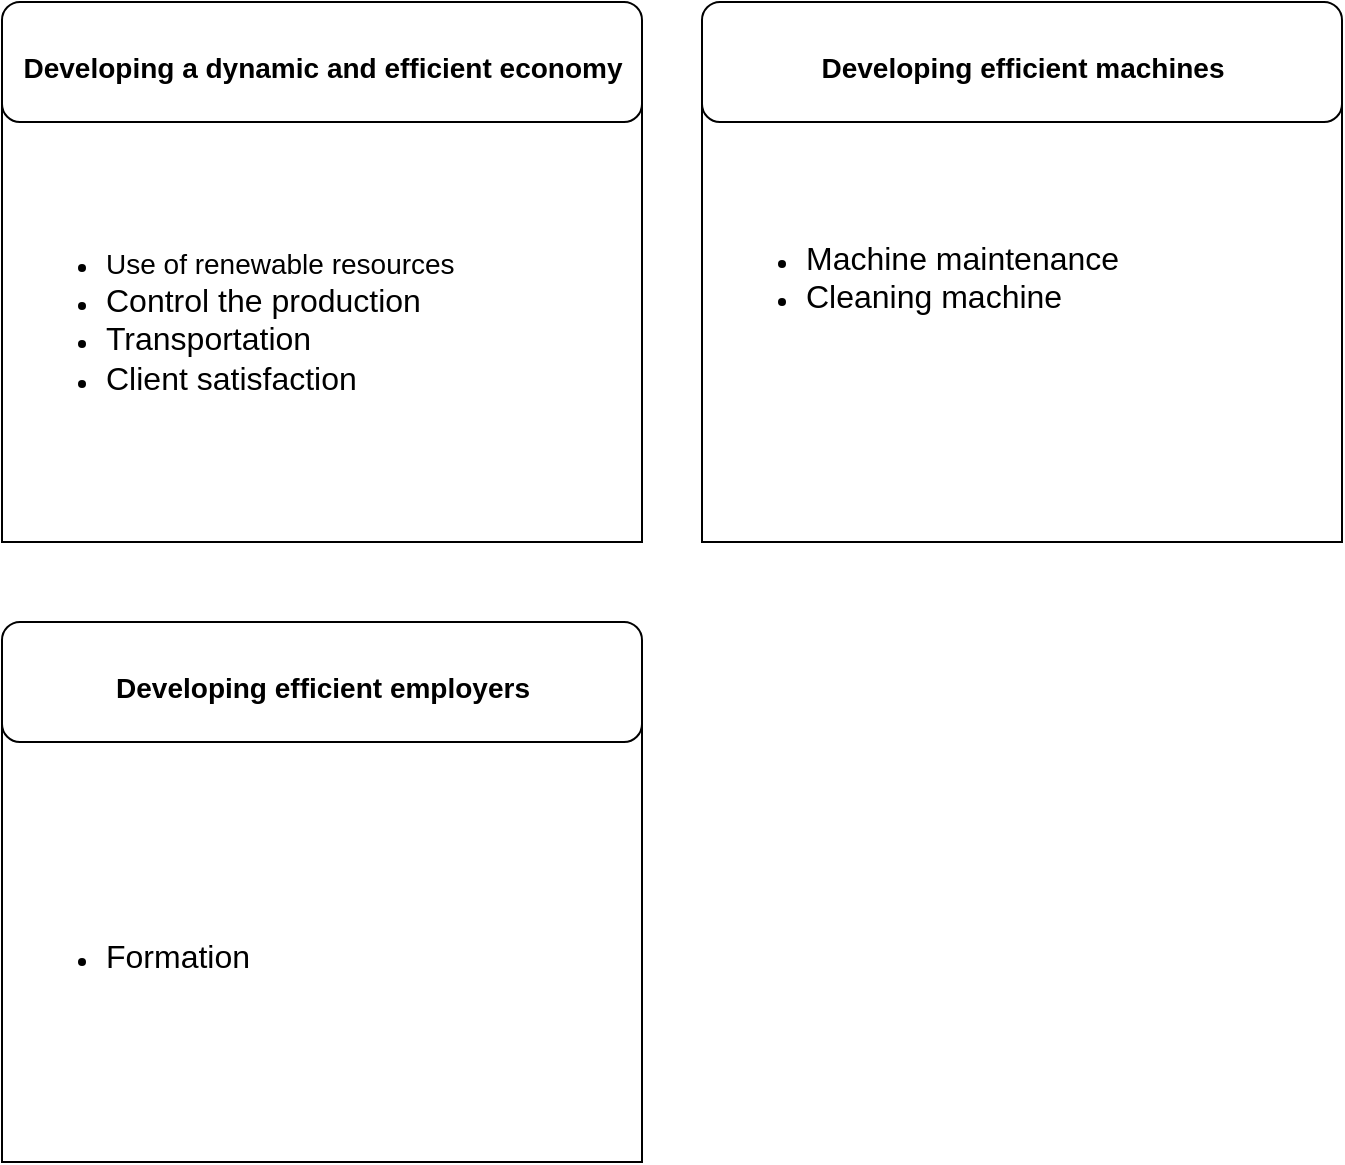 <mxfile version="12.1.0" type="device" pages="1"><diagram id="2-3u11SFtRlScFxSqOtV" name="Page-1"><mxGraphModel dx="1264" dy="539" grid="1" gridSize="10" guides="1" tooltips="1" connect="1" arrows="1" fold="1" page="1" pageScale="1" pageWidth="827" pageHeight="1169" math="0" shadow="0"><root><mxCell id="0"/><mxCell id="1" parent="0"/><mxCell id="TNqleCZK4ke42Emqxyuj-6" value="" style="group" vertex="1" connectable="0" parent="1"><mxGeometry x="120" y="50" width="320" height="270" as="geometry"/></mxCell><mxCell id="TNqleCZK4ke42Emqxyuj-2" value="" style="rounded=0;whiteSpace=wrap;html=1;" vertex="1" parent="TNqleCZK4ke42Emqxyuj-6"><mxGeometry y="30" width="320" height="240" as="geometry"/></mxCell><mxCell id="TNqleCZK4ke42Emqxyuj-1" value="" style="rounded=1;whiteSpace=wrap;html=1;" vertex="1" parent="TNqleCZK4ke42Emqxyuj-6"><mxGeometry width="320" height="60" as="geometry"/></mxCell><mxCell id="TNqleCZK4ke42Emqxyuj-4" value="&lt;div align=&quot;justify&quot;&gt;&lt;font style=&quot;font-size: 14px&quot;&gt;Developing a dynamic and efficient economy&lt;/font&gt;&lt;br&gt;&lt;/div&gt;" style="text;strokeColor=none;fillColor=none;html=1;fontSize=24;fontStyle=1;verticalAlign=middle;align=center;" vertex="1" parent="TNqleCZK4ke42Emqxyuj-6"><mxGeometry x="10" y="10" width="300" height="40" as="geometry"/></mxCell><mxCell id="TNqleCZK4ke42Emqxyuj-5" value="&lt;ul&gt;&lt;li&gt;&lt;font style=&quot;font-size: 14px&quot;&gt;Use of renewable resources&lt;/font&gt;&lt;/li&gt;&lt;li&gt;&lt;font size=&quot;3&quot;&gt;Control the production&lt;/font&gt;&lt;/li&gt;&lt;li&gt;&lt;font size=&quot;3&quot;&gt;Transportation&lt;/font&gt;&lt;/li&gt;&lt;li&gt;&lt;font size=&quot;3&quot;&gt;Client satisfaction&lt;/font&gt;&lt;br&gt;&lt;/li&gt;&lt;/ul&gt;" style="text;strokeColor=none;fillColor=none;html=1;whiteSpace=wrap;verticalAlign=middle;overflow=hidden;" vertex="1" parent="TNqleCZK4ke42Emqxyuj-6"><mxGeometry x="10" y="70" width="300" height="180" as="geometry"/></mxCell><mxCell id="TNqleCZK4ke42Emqxyuj-13" value="" style="group" vertex="1" connectable="0" parent="1"><mxGeometry x="470" y="50" width="320" height="270" as="geometry"/></mxCell><mxCell id="TNqleCZK4ke42Emqxyuj-7" value="" style="group" vertex="1" connectable="0" parent="TNqleCZK4ke42Emqxyuj-13"><mxGeometry width="320" height="270" as="geometry"/></mxCell><mxCell id="TNqleCZK4ke42Emqxyuj-8" value="" style="rounded=0;whiteSpace=wrap;html=1;" vertex="1" parent="TNqleCZK4ke42Emqxyuj-7"><mxGeometry y="30" width="320" height="240" as="geometry"/></mxCell><mxCell id="TNqleCZK4ke42Emqxyuj-9" value="" style="rounded=1;whiteSpace=wrap;html=1;" vertex="1" parent="TNqleCZK4ke42Emqxyuj-7"><mxGeometry width="320" height="60" as="geometry"/></mxCell><mxCell id="TNqleCZK4ke42Emqxyuj-11" value="&lt;br&gt;&lt;ul&gt;&lt;li&gt;&lt;font size=&quot;3&quot;&gt;Machine maintenance&lt;br&gt;&lt;/font&gt;&lt;/li&gt;&lt;li&gt;&lt;font size=&quot;3&quot;&gt;Cleaning machine&lt;/font&gt;&lt;br&gt;&lt;/li&gt;&lt;/ul&gt;" style="text;strokeColor=none;fillColor=none;html=1;whiteSpace=wrap;verticalAlign=middle;overflow=hidden;" vertex="1" parent="TNqleCZK4ke42Emqxyuj-7"><mxGeometry x="10" y="70" width="300" height="120" as="geometry"/></mxCell><mxCell id="TNqleCZK4ke42Emqxyuj-12" value="&lt;div align=&quot;justify&quot;&gt;&lt;font style=&quot;font-size: 14px&quot;&gt;Developing efficient machines&lt;/font&gt;&lt;br&gt;&lt;/div&gt;" style="text;strokeColor=none;fillColor=none;html=1;fontSize=24;fontStyle=1;verticalAlign=middle;align=center;" vertex="1" parent="TNqleCZK4ke42Emqxyuj-7"><mxGeometry x="10" y="10" width="300" height="40" as="geometry"/></mxCell><mxCell id="TNqleCZK4ke42Emqxyuj-14" value="" style="group" vertex="1" connectable="0" parent="1"><mxGeometry x="120" y="360" width="320" height="270" as="geometry"/></mxCell><mxCell id="TNqleCZK4ke42Emqxyuj-15" value="" style="group" vertex="1" connectable="0" parent="TNqleCZK4ke42Emqxyuj-14"><mxGeometry width="320" height="270" as="geometry"/></mxCell><mxCell id="TNqleCZK4ke42Emqxyuj-16" value="" style="rounded=0;whiteSpace=wrap;html=1;" vertex="1" parent="TNqleCZK4ke42Emqxyuj-15"><mxGeometry y="30" width="320" height="240" as="geometry"/></mxCell><mxCell id="TNqleCZK4ke42Emqxyuj-17" value="" style="rounded=1;whiteSpace=wrap;html=1;" vertex="1" parent="TNqleCZK4ke42Emqxyuj-15"><mxGeometry width="320" height="60" as="geometry"/></mxCell><mxCell id="TNqleCZK4ke42Emqxyuj-18" value="&lt;br&gt;&lt;ul&gt;&lt;li&gt;&lt;font size=&quot;3&quot;&gt;Formation&lt;/font&gt;&lt;br&gt;&lt;/li&gt;&lt;/ul&gt;" style="text;strokeColor=none;fillColor=none;html=1;whiteSpace=wrap;verticalAlign=middle;overflow=hidden;" vertex="1" parent="TNqleCZK4ke42Emqxyuj-15"><mxGeometry x="10" y="70" width="300" height="180" as="geometry"/></mxCell><mxCell id="TNqleCZK4ke42Emqxyuj-19" value="&lt;div align=&quot;justify&quot;&gt;&lt;font style=&quot;font-size: 14px&quot;&gt;Developing efficient employers&lt;/font&gt;&lt;br&gt;&lt;/div&gt;" style="text;strokeColor=none;fillColor=none;html=1;fontSize=24;fontStyle=1;verticalAlign=middle;align=center;" vertex="1" parent="TNqleCZK4ke42Emqxyuj-15"><mxGeometry x="10" y="10" width="300" height="40" as="geometry"/></mxCell></root></mxGraphModel></diagram></mxfile>
